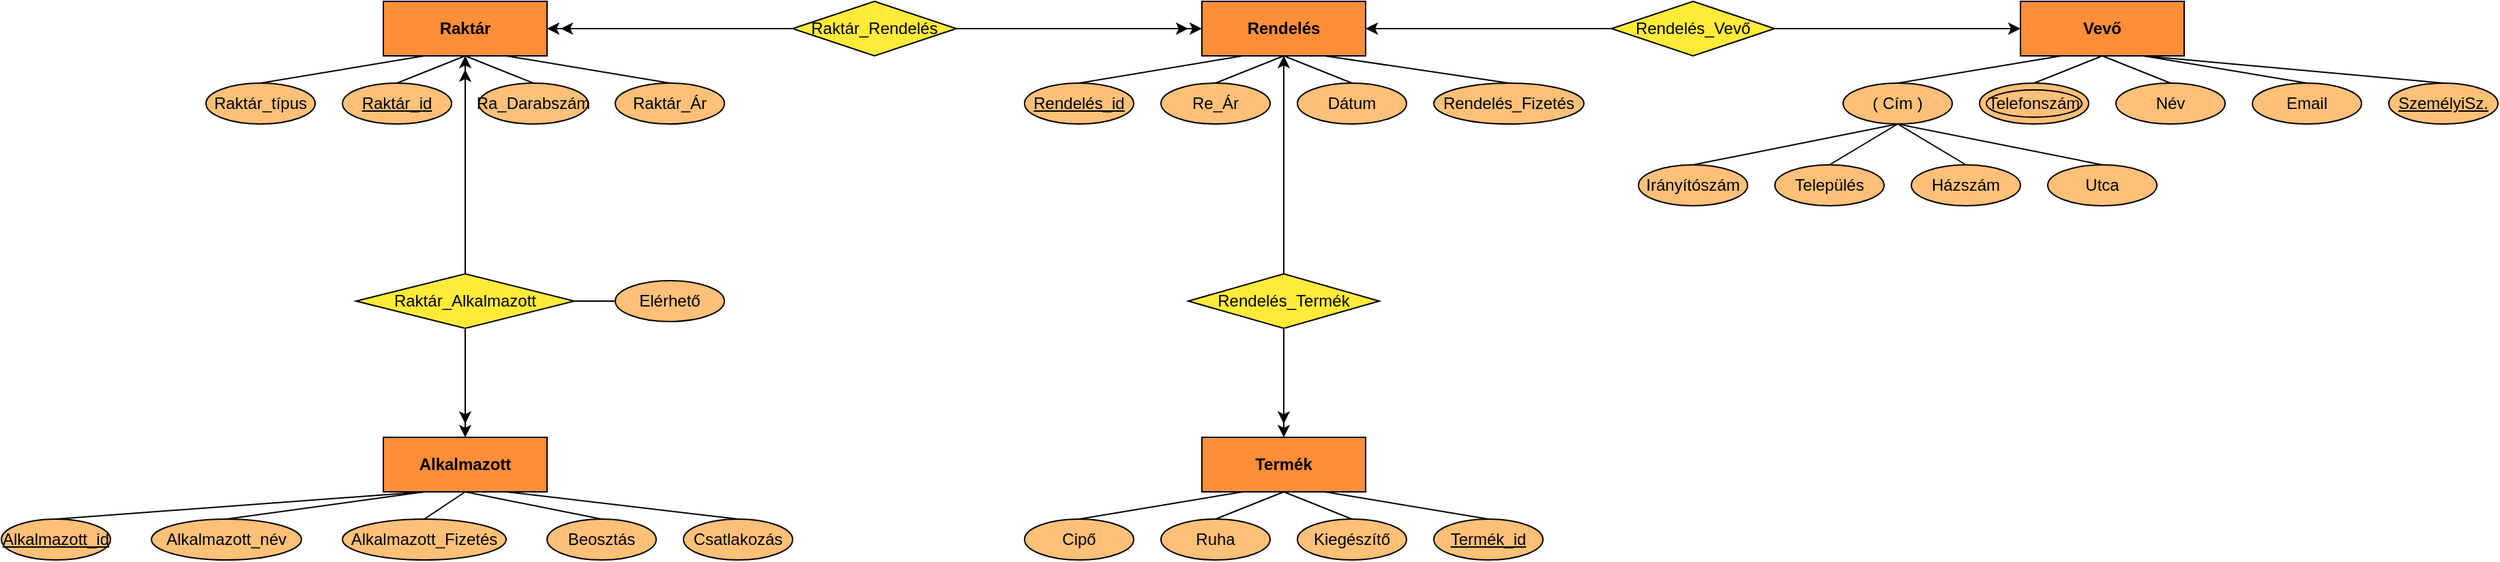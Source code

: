 <mxfile version="20.5.3" type="device"><diagram id="JWyrjXW2g8QeHH9JzdBX" name="Page-1"><mxGraphModel dx="1597" dy="829" grid="1" gridSize="10" guides="1" tooltips="1" connect="1" arrows="1" fold="1" page="1" pageScale="1" pageWidth="827" pageHeight="1169" math="0" shadow="0"><root><mxCell id="0"/><mxCell id="1" parent="0"/><mxCell id="tEUMl8RFiO48IWfRUBAN-1" value="&lt;b&gt;Raktár&lt;/b&gt;" style="rounded=0;whiteSpace=wrap;html=1;fillColor=#FF8E38;" parent="1" vertex="1"><mxGeometry x="320" y="320" width="120" height="40" as="geometry"/></mxCell><mxCell id="tEUMl8RFiO48IWfRUBAN-2" value="Raktár_típus" style="ellipse;whiteSpace=wrap;html=1;fillColor=#FFC078;" parent="1" vertex="1"><mxGeometry x="190" y="380" width="80" height="30" as="geometry"/></mxCell><mxCell id="tEUMl8RFiO48IWfRUBAN-3" value="Ra_Darabszám" style="ellipse;whiteSpace=wrap;html=1;fillColor=#FFC078;" parent="1" vertex="1"><mxGeometry x="390" y="380" width="80" height="30" as="geometry"/></mxCell><mxCell id="tEUMl8RFiO48IWfRUBAN-4" value="&lt;u&gt;Raktár_id&lt;/u&gt;" style="ellipse;whiteSpace=wrap;html=1;fillColor=#FFC078;" parent="1" vertex="1"><mxGeometry x="290" y="380" width="80" height="30" as="geometry"/></mxCell><mxCell id="tEUMl8RFiO48IWfRUBAN-5" value="Raktár_Ár" style="ellipse;whiteSpace=wrap;html=1;fillColor=#FFC078;" parent="1" vertex="1"><mxGeometry x="490" y="380" width="80" height="30" as="geometry"/></mxCell><mxCell id="tEUMl8RFiO48IWfRUBAN-6" value="" style="endArrow=none;html=1;rounded=0;entryX=0.25;entryY=1;entryDx=0;entryDy=0;exitX=0.5;exitY=0;exitDx=0;exitDy=0;" parent="1" source="tEUMl8RFiO48IWfRUBAN-2" target="tEUMl8RFiO48IWfRUBAN-1" edge="1"><mxGeometry width="50" height="50" relative="1" as="geometry"><mxPoint x="230" y="380" as="sourcePoint"/><mxPoint x="280" y="330" as="targetPoint"/></mxGeometry></mxCell><mxCell id="tEUMl8RFiO48IWfRUBAN-7" value="" style="endArrow=none;html=1;rounded=0;exitX=0.5;exitY=0;exitDx=0;exitDy=0;entryX=0.5;entryY=1;entryDx=0;entryDy=0;" parent="1" source="tEUMl8RFiO48IWfRUBAN-4" target="tEUMl8RFiO48IWfRUBAN-1" edge="1"><mxGeometry width="50" height="50" relative="1" as="geometry"><mxPoint x="390" y="390" as="sourcePoint"/><mxPoint x="390" y="360" as="targetPoint"/></mxGeometry></mxCell><mxCell id="tEUMl8RFiO48IWfRUBAN-8" value="" style="endArrow=none;html=1;rounded=0;exitX=0.5;exitY=0;exitDx=0;exitDy=0;entryX=0.5;entryY=1;entryDx=0;entryDy=0;" parent="1" source="tEUMl8RFiO48IWfRUBAN-3" target="tEUMl8RFiO48IWfRUBAN-1" edge="1"><mxGeometry width="50" height="50" relative="1" as="geometry"><mxPoint x="390" y="390" as="sourcePoint"/><mxPoint x="440" y="340" as="targetPoint"/></mxGeometry></mxCell><mxCell id="tEUMl8RFiO48IWfRUBAN-9" value="" style="endArrow=none;html=1;rounded=0;exitX=0.5;exitY=0;exitDx=0;exitDy=0;entryX=0.75;entryY=1;entryDx=0;entryDy=0;" parent="1" source="tEUMl8RFiO48IWfRUBAN-5" target="tEUMl8RFiO48IWfRUBAN-1" edge="1"><mxGeometry width="50" height="50" relative="1" as="geometry"><mxPoint x="390" y="390" as="sourcePoint"/><mxPoint x="440" y="340" as="targetPoint"/></mxGeometry></mxCell><mxCell id="tEUMl8RFiO48IWfRUBAN-10" value="&lt;b&gt;Alkalmazott&lt;/b&gt;" style="rounded=0;whiteSpace=wrap;html=1;fillColor=#FF8E38;" parent="1" vertex="1"><mxGeometry x="320" y="640" width="120" height="40" as="geometry"/></mxCell><mxCell id="tEUMl8RFiO48IWfRUBAN-11" value="Alkalmazott_név" style="ellipse;whiteSpace=wrap;html=1;fillColor=#FFC078;" parent="1" vertex="1"><mxGeometry x="150" y="700" width="110" height="30" as="geometry"/></mxCell><mxCell id="tEUMl8RFiO48IWfRUBAN-12" value="Csatlakozás" style="ellipse;whiteSpace=wrap;html=1;fillColor=#FFC078;" parent="1" vertex="1"><mxGeometry x="540" y="700" width="80" height="30" as="geometry"/></mxCell><mxCell id="tEUMl8RFiO48IWfRUBAN-13" value="Beosztás" style="ellipse;whiteSpace=wrap;html=1;fillColor=#FFC078;" parent="1" vertex="1"><mxGeometry x="440" y="700" width="80" height="30" as="geometry"/></mxCell><mxCell id="tEUMl8RFiO48IWfRUBAN-14" value="Alkalmazott_Fizetés" style="ellipse;whiteSpace=wrap;html=1;fillColor=#FFC078;" parent="1" vertex="1"><mxGeometry x="290" y="700" width="120" height="30" as="geometry"/></mxCell><mxCell id="tEUMl8RFiO48IWfRUBAN-15" value="" style="endArrow=none;html=1;rounded=0;exitX=0.5;exitY=0;exitDx=0;exitDy=0;entryX=0.25;entryY=1;entryDx=0;entryDy=0;" parent="1" source="tEUMl8RFiO48IWfRUBAN-11" target="tEUMl8RFiO48IWfRUBAN-10" edge="1"><mxGeometry width="50" height="50" relative="1" as="geometry"><mxPoint x="400" y="610" as="sourcePoint"/><mxPoint x="450" y="560" as="targetPoint"/></mxGeometry></mxCell><mxCell id="tEUMl8RFiO48IWfRUBAN-16" value="" style="endArrow=none;html=1;rounded=0;exitX=0.5;exitY=0;exitDx=0;exitDy=0;entryX=0.5;entryY=1;entryDx=0;entryDy=0;" parent="1" source="tEUMl8RFiO48IWfRUBAN-14" target="tEUMl8RFiO48IWfRUBAN-10" edge="1"><mxGeometry width="50" height="50" relative="1" as="geometry"><mxPoint x="400" y="610" as="sourcePoint"/><mxPoint x="450" y="560" as="targetPoint"/></mxGeometry></mxCell><mxCell id="tEUMl8RFiO48IWfRUBAN-17" value="" style="endArrow=none;html=1;rounded=0;exitX=0.5;exitY=0;exitDx=0;exitDy=0;entryX=0.5;entryY=1;entryDx=0;entryDy=0;" parent="1" source="tEUMl8RFiO48IWfRUBAN-13" target="tEUMl8RFiO48IWfRUBAN-10" edge="1"><mxGeometry width="50" height="50" relative="1" as="geometry"><mxPoint x="400" y="610" as="sourcePoint"/><mxPoint x="450" y="560" as="targetPoint"/></mxGeometry></mxCell><mxCell id="tEUMl8RFiO48IWfRUBAN-18" value="" style="endArrow=none;html=1;rounded=0;exitX=0.5;exitY=0;exitDx=0;exitDy=0;entryX=0.75;entryY=1;entryDx=0;entryDy=0;" parent="1" source="tEUMl8RFiO48IWfRUBAN-12" target="tEUMl8RFiO48IWfRUBAN-10" edge="1"><mxGeometry width="50" height="50" relative="1" as="geometry"><mxPoint x="400" y="610" as="sourcePoint"/><mxPoint x="450" y="560" as="targetPoint"/></mxGeometry></mxCell><mxCell id="tEUMl8RFiO48IWfRUBAN-19" value="Raktár_Alkalmazott" style="rhombus;whiteSpace=wrap;html=1;fillColor=#FFEB38;" parent="1" vertex="1"><mxGeometry x="300" y="520" width="160" height="40" as="geometry"/></mxCell><mxCell id="tEUMl8RFiO48IWfRUBAN-20" value="Elérhető" style="ellipse;whiteSpace=wrap;html=1;fillColor=#FFC078;" parent="1" vertex="1"><mxGeometry x="490" y="525" width="80" height="30" as="geometry"/></mxCell><mxCell id="tEUMl8RFiO48IWfRUBAN-21" value="" style="endArrow=none;html=1;rounded=0;entryX=0;entryY=0.5;entryDx=0;entryDy=0;exitX=1;exitY=0.5;exitDx=0;exitDy=0;" parent="1" source="tEUMl8RFiO48IWfRUBAN-19" target="tEUMl8RFiO48IWfRUBAN-20" edge="1"><mxGeometry width="50" height="50" relative="1" as="geometry"><mxPoint x="400" y="610" as="sourcePoint"/><mxPoint x="450" y="560" as="targetPoint"/></mxGeometry></mxCell><mxCell id="tEUMl8RFiO48IWfRUBAN-29" value="" style="endArrow=classic;html=1;rounded=0;exitX=0.5;exitY=1;exitDx=0;exitDy=0;entryX=0.5;entryY=0;entryDx=0;entryDy=0;" parent="1" source="tEUMl8RFiO48IWfRUBAN-19" target="tEUMl8RFiO48IWfRUBAN-10" edge="1"><mxGeometry width="50" height="50" relative="1" as="geometry"><mxPoint x="400" y="510" as="sourcePoint"/><mxPoint x="450" y="460" as="targetPoint"/></mxGeometry></mxCell><mxCell id="tEUMl8RFiO48IWfRUBAN-30" value="" style="endArrow=classic;html=1;rounded=0;exitX=0.5;exitY=1;exitDx=0;exitDy=0;" parent="1" source="tEUMl8RFiO48IWfRUBAN-19" edge="1"><mxGeometry width="50" height="50" relative="1" as="geometry"><mxPoint x="400" y="510" as="sourcePoint"/><mxPoint x="380" y="630" as="targetPoint"/></mxGeometry></mxCell><mxCell id="tEUMl8RFiO48IWfRUBAN-31" value="" style="endArrow=classic;html=1;rounded=0;exitX=0.5;exitY=0;exitDx=0;exitDy=0;entryX=0.5;entryY=1;entryDx=0;entryDy=0;" parent="1" source="tEUMl8RFiO48IWfRUBAN-19" target="tEUMl8RFiO48IWfRUBAN-1" edge="1"><mxGeometry width="50" height="50" relative="1" as="geometry"><mxPoint x="400" y="510" as="sourcePoint"/><mxPoint x="450" y="460" as="targetPoint"/></mxGeometry></mxCell><mxCell id="tEUMl8RFiO48IWfRUBAN-32" value="" style="endArrow=classic;html=1;rounded=0;exitX=0.5;exitY=0;exitDx=0;exitDy=0;" parent="1" source="tEUMl8RFiO48IWfRUBAN-19" edge="1"><mxGeometry width="50" height="50" relative="1" as="geometry"><mxPoint x="400" y="510" as="sourcePoint"/><mxPoint x="380" y="370" as="targetPoint"/></mxGeometry></mxCell><mxCell id="tEUMl8RFiO48IWfRUBAN-33" value="Raktár_Rendelés" style="rhombus;whiteSpace=wrap;html=1;fillColor=#FFEB38;" parent="1" vertex="1"><mxGeometry x="620" y="320" width="120" height="40" as="geometry"/></mxCell><mxCell id="tEUMl8RFiO48IWfRUBAN-34" value="" style="endArrow=classic;html=1;rounded=0;exitX=0;exitY=0.5;exitDx=0;exitDy=0;entryX=1;entryY=0.5;entryDx=0;entryDy=0;" parent="1" source="tEUMl8RFiO48IWfRUBAN-33" target="tEUMl8RFiO48IWfRUBAN-1" edge="1"><mxGeometry width="50" height="50" relative="1" as="geometry"><mxPoint x="550" y="420" as="sourcePoint"/><mxPoint x="600" y="370" as="targetPoint"/></mxGeometry></mxCell><mxCell id="tEUMl8RFiO48IWfRUBAN-35" value="" style="endArrow=classic;html=1;rounded=0;exitX=0;exitY=0.5;exitDx=0;exitDy=0;" parent="1" source="tEUMl8RFiO48IWfRUBAN-33" edge="1"><mxGeometry width="50" height="50" relative="1" as="geometry"><mxPoint x="550" y="420" as="sourcePoint"/><mxPoint x="450" y="340" as="targetPoint"/></mxGeometry></mxCell><mxCell id="tEUMl8RFiO48IWfRUBAN-36" value="&lt;b&gt;Rendelés&lt;/b&gt;" style="rounded=0;whiteSpace=wrap;html=1;fillColor=#FF8E38;" parent="1" vertex="1"><mxGeometry x="920" y="320" width="120" height="40" as="geometry"/></mxCell><mxCell id="tEUMl8RFiO48IWfRUBAN-37" value="" style="endArrow=classic;html=1;rounded=0;exitX=1;exitY=0.5;exitDx=0;exitDy=0;entryX=0;entryY=0.5;entryDx=0;entryDy=0;" parent="1" source="tEUMl8RFiO48IWfRUBAN-33" target="tEUMl8RFiO48IWfRUBAN-36" edge="1"><mxGeometry width="50" height="50" relative="1" as="geometry"><mxPoint x="670" y="420" as="sourcePoint"/><mxPoint x="720" y="370" as="targetPoint"/></mxGeometry></mxCell><mxCell id="tEUMl8RFiO48IWfRUBAN-38" value="" style="endArrow=classic;html=1;rounded=0;exitX=1;exitY=0.5;exitDx=0;exitDy=0;" parent="1" source="tEUMl8RFiO48IWfRUBAN-33" edge="1"><mxGeometry width="50" height="50" relative="1" as="geometry"><mxPoint x="670" y="420" as="sourcePoint"/><mxPoint x="910" y="340" as="targetPoint"/></mxGeometry></mxCell><mxCell id="tEUMl8RFiO48IWfRUBAN-39" value="Rendelés_Fizetés" style="ellipse;whiteSpace=wrap;html=1;fillColor=#FFC078;" parent="1" vertex="1"><mxGeometry x="1090" y="380" width="110" height="30" as="geometry"/></mxCell><mxCell id="tEUMl8RFiO48IWfRUBAN-40" value="Dátum" style="ellipse;whiteSpace=wrap;html=1;fillColor=#FFC078;" parent="1" vertex="1"><mxGeometry x="990" y="380" width="80" height="30" as="geometry"/></mxCell><mxCell id="tEUMl8RFiO48IWfRUBAN-41" value="Re_Ár" style="ellipse;whiteSpace=wrap;html=1;fillColor=#FFC078;" parent="1" vertex="1"><mxGeometry x="890" y="380" width="80" height="30" as="geometry"/></mxCell><mxCell id="tEUMl8RFiO48IWfRUBAN-42" value="&lt;u&gt;Rendelés_id&lt;/u&gt;" style="ellipse;whiteSpace=wrap;html=1;fillColor=#FFC078;" parent="1" vertex="1"><mxGeometry x="790" y="380" width="80" height="30" as="geometry"/></mxCell><mxCell id="tEUMl8RFiO48IWfRUBAN-43" value="" style="endArrow=none;html=1;rounded=0;exitX=0.5;exitY=0;exitDx=0;exitDy=0;entryX=0.25;entryY=1;entryDx=0;entryDy=0;" parent="1" source="tEUMl8RFiO48IWfRUBAN-42" target="tEUMl8RFiO48IWfRUBAN-36" edge="1"><mxGeometry width="50" height="50" relative="1" as="geometry"><mxPoint x="970" y="420" as="sourcePoint"/><mxPoint x="1020" y="370" as="targetPoint"/></mxGeometry></mxCell><mxCell id="tEUMl8RFiO48IWfRUBAN-44" value="" style="endArrow=none;html=1;rounded=0;exitX=0.5;exitY=0;exitDx=0;exitDy=0;entryX=0.5;entryY=1;entryDx=0;entryDy=0;" parent="1" source="tEUMl8RFiO48IWfRUBAN-41" target="tEUMl8RFiO48IWfRUBAN-36" edge="1"><mxGeometry width="50" height="50" relative="1" as="geometry"><mxPoint x="970" y="420" as="sourcePoint"/><mxPoint x="1020" y="370" as="targetPoint"/></mxGeometry></mxCell><mxCell id="tEUMl8RFiO48IWfRUBAN-45" value="" style="endArrow=none;html=1;rounded=0;exitX=0.5;exitY=0;exitDx=0;exitDy=0;entryX=0.5;entryY=1;entryDx=0;entryDy=0;" parent="1" source="tEUMl8RFiO48IWfRUBAN-40" target="tEUMl8RFiO48IWfRUBAN-36" edge="1"><mxGeometry width="50" height="50" relative="1" as="geometry"><mxPoint x="970" y="420" as="sourcePoint"/><mxPoint x="1020" y="370" as="targetPoint"/></mxGeometry></mxCell><mxCell id="tEUMl8RFiO48IWfRUBAN-46" value="" style="endArrow=none;html=1;rounded=0;exitX=0.5;exitY=0;exitDx=0;exitDy=0;entryX=0.75;entryY=1;entryDx=0;entryDy=0;" parent="1" source="tEUMl8RFiO48IWfRUBAN-39" target="tEUMl8RFiO48IWfRUBAN-36" edge="1"><mxGeometry width="50" height="50" relative="1" as="geometry"><mxPoint x="970" y="420" as="sourcePoint"/><mxPoint x="1020" y="370" as="targetPoint"/></mxGeometry></mxCell><mxCell id="tEUMl8RFiO48IWfRUBAN-47" value="Rendelés_Termék" style="rhombus;whiteSpace=wrap;html=1;fillColor=#FFEB38;" parent="1" vertex="1"><mxGeometry x="910" y="520" width="140" height="40" as="geometry"/></mxCell><mxCell id="tEUMl8RFiO48IWfRUBAN-48" value="" style="endArrow=classic;html=1;rounded=0;exitX=0.5;exitY=0;exitDx=0;exitDy=0;entryX=0.5;entryY=1;entryDx=0;entryDy=0;" parent="1" source="tEUMl8RFiO48IWfRUBAN-47" target="tEUMl8RFiO48IWfRUBAN-36" edge="1"><mxGeometry width="50" height="50" relative="1" as="geometry"><mxPoint x="900" y="450" as="sourcePoint"/><mxPoint x="930" y="460" as="targetPoint"/></mxGeometry></mxCell><mxCell id="tEUMl8RFiO48IWfRUBAN-49" value="&lt;b&gt;Termék&lt;/b&gt;" style="rounded=0;whiteSpace=wrap;html=1;fillColor=#FF8E38;" parent="1" vertex="1"><mxGeometry x="920" y="640" width="120" height="40" as="geometry"/></mxCell><mxCell id="tEUMl8RFiO48IWfRUBAN-50" value="" style="endArrow=classic;html=1;rounded=0;exitX=0.5;exitY=1;exitDx=0;exitDy=0;entryX=0.5;entryY=0;entryDx=0;entryDy=0;" parent="1" source="tEUMl8RFiO48IWfRUBAN-47" target="tEUMl8RFiO48IWfRUBAN-49" edge="1"><mxGeometry width="50" height="50" relative="1" as="geometry"><mxPoint x="620" y="630" as="sourcePoint"/><mxPoint x="670" y="580" as="targetPoint"/></mxGeometry></mxCell><mxCell id="tEUMl8RFiO48IWfRUBAN-51" value="" style="endArrow=classic;html=1;rounded=0;exitX=0.5;exitY=1;exitDx=0;exitDy=0;" parent="1" source="tEUMl8RFiO48IWfRUBAN-47" edge="1"><mxGeometry width="50" height="50" relative="1" as="geometry"><mxPoint x="620" y="630" as="sourcePoint"/><mxPoint x="980" y="630" as="targetPoint"/></mxGeometry></mxCell><mxCell id="tEUMl8RFiO48IWfRUBAN-52" value="Ruha" style="ellipse;whiteSpace=wrap;html=1;fillColor=#FFC078;" parent="1" vertex="1"><mxGeometry x="890" y="700" width="80" height="30" as="geometry"/></mxCell><mxCell id="tEUMl8RFiO48IWfRUBAN-53" value="&lt;u&gt;Termék_id&lt;/u&gt;" style="ellipse;whiteSpace=wrap;html=1;fillColor=#FFC078;" parent="1" vertex="1"><mxGeometry x="1090" y="700" width="80" height="30" as="geometry"/></mxCell><mxCell id="tEUMl8RFiO48IWfRUBAN-54" value="Kiegészítő" style="ellipse;whiteSpace=wrap;html=1;fillColor=#FFC078;" parent="1" vertex="1"><mxGeometry x="990" y="700" width="80" height="30" as="geometry"/></mxCell><mxCell id="tEUMl8RFiO48IWfRUBAN-55" value="Cipő" style="ellipse;whiteSpace=wrap;html=1;fillColor=#FFC078;" parent="1" vertex="1"><mxGeometry x="790" y="700" width="80" height="30" as="geometry"/></mxCell><mxCell id="tEUMl8RFiO48IWfRUBAN-56" value="" style="endArrow=none;html=1;rounded=0;exitX=0.5;exitY=0;exitDx=0;exitDy=0;entryX=0.25;entryY=1;entryDx=0;entryDy=0;" parent="1" source="tEUMl8RFiO48IWfRUBAN-55" target="tEUMl8RFiO48IWfRUBAN-49" edge="1"><mxGeometry width="50" height="50" relative="1" as="geometry"><mxPoint x="910" y="630" as="sourcePoint"/><mxPoint x="960" y="580" as="targetPoint"/></mxGeometry></mxCell><mxCell id="tEUMl8RFiO48IWfRUBAN-57" value="" style="endArrow=none;html=1;rounded=0;exitX=0.5;exitY=0;exitDx=0;exitDy=0;entryX=0.5;entryY=1;entryDx=0;entryDy=0;" parent="1" source="tEUMl8RFiO48IWfRUBAN-52" target="tEUMl8RFiO48IWfRUBAN-49" edge="1"><mxGeometry width="50" height="50" relative="1" as="geometry"><mxPoint x="910" y="630" as="sourcePoint"/><mxPoint x="960" y="580" as="targetPoint"/></mxGeometry></mxCell><mxCell id="tEUMl8RFiO48IWfRUBAN-58" value="" style="endArrow=none;html=1;rounded=0;exitX=0.5;exitY=0;exitDx=0;exitDy=0;entryX=0.5;entryY=1;entryDx=0;entryDy=0;" parent="1" source="tEUMl8RFiO48IWfRUBAN-54" target="tEUMl8RFiO48IWfRUBAN-49" edge="1"><mxGeometry width="50" height="50" relative="1" as="geometry"><mxPoint x="910" y="630" as="sourcePoint"/><mxPoint x="960" y="580" as="targetPoint"/></mxGeometry></mxCell><mxCell id="tEUMl8RFiO48IWfRUBAN-59" value="" style="endArrow=none;html=1;rounded=0;exitX=0.5;exitY=0;exitDx=0;exitDy=0;entryX=0.75;entryY=1;entryDx=0;entryDy=0;" parent="1" source="tEUMl8RFiO48IWfRUBAN-53" target="tEUMl8RFiO48IWfRUBAN-49" edge="1"><mxGeometry width="50" height="50" relative="1" as="geometry"><mxPoint x="910" y="630" as="sourcePoint"/><mxPoint x="960" y="580" as="targetPoint"/></mxGeometry></mxCell><mxCell id="tEUMl8RFiO48IWfRUBAN-60" value="Rendelés_Vevő" style="rhombus;whiteSpace=wrap;html=1;fillColor=#FFEB38;" parent="1" vertex="1"><mxGeometry x="1220.25" y="320" width="119.5" height="40" as="geometry"/></mxCell><mxCell id="tEUMl8RFiO48IWfRUBAN-61" value="" style="endArrow=classic;html=1;rounded=0;exitX=0;exitY=0.5;exitDx=0;exitDy=0;entryX=1;entryY=0.5;entryDx=0;entryDy=0;" parent="1" source="tEUMl8RFiO48IWfRUBAN-60" target="tEUMl8RFiO48IWfRUBAN-36" edge="1"><mxGeometry width="50" height="50" relative="1" as="geometry"><mxPoint x="1120" y="450" as="sourcePoint"/><mxPoint x="1170" y="400" as="targetPoint"/></mxGeometry></mxCell><mxCell id="tEUMl8RFiO48IWfRUBAN-62" value="&lt;b&gt;Vevő&lt;/b&gt;" style="rounded=0;whiteSpace=wrap;html=1;fillColor=#FF8E38;" parent="1" vertex="1"><mxGeometry x="1520" y="320" width="120" height="40" as="geometry"/></mxCell><mxCell id="tEUMl8RFiO48IWfRUBAN-63" value="" style="endArrow=classic;html=1;rounded=0;exitX=1;exitY=0.5;exitDx=0;exitDy=0;entryX=0;entryY=0.5;entryDx=0;entryDy=0;" parent="1" source="tEUMl8RFiO48IWfRUBAN-60" target="tEUMl8RFiO48IWfRUBAN-62" edge="1"><mxGeometry width="50" height="50" relative="1" as="geometry"><mxPoint x="1120" y="450" as="sourcePoint"/><mxPoint x="1170" y="400" as="targetPoint"/></mxGeometry></mxCell><mxCell id="tEUMl8RFiO48IWfRUBAN-67" value="Név" style="ellipse;whiteSpace=wrap;html=1;fillColor=#FFC078;" parent="1" vertex="1"><mxGeometry x="1590" y="380" width="80" height="30" as="geometry"/></mxCell><mxCell id="tEUMl8RFiO48IWfRUBAN-68" value="" style="ellipse;whiteSpace=wrap;html=1;fillColor=#FFC078;" parent="1" vertex="1"><mxGeometry x="1490" y="380" width="80" height="30" as="geometry"/></mxCell><mxCell id="tEUMl8RFiO48IWfRUBAN-69" value="Email" style="ellipse;whiteSpace=wrap;html=1;fillColor=#FFC078;" parent="1" vertex="1"><mxGeometry x="1690" y="380" width="80" height="30" as="geometry"/></mxCell><mxCell id="tEUMl8RFiO48IWfRUBAN-70" value="( Cím )" style="ellipse;whiteSpace=wrap;html=1;fillColor=#FFC078;" parent="1" vertex="1"><mxGeometry x="1390" y="380" width="80" height="30" as="geometry"/></mxCell><mxCell id="tEUMl8RFiO48IWfRUBAN-71" value="Telefonszám" style="ellipse;whiteSpace=wrap;html=1;fillColor=#FFC078;" parent="1" vertex="1"><mxGeometry x="1495" y="385" width="70" height="20" as="geometry"/></mxCell><mxCell id="tEUMl8RFiO48IWfRUBAN-72" value="" style="endArrow=none;html=1;rounded=0;exitX=0.5;exitY=0;exitDx=0;exitDy=0;entryX=0.25;entryY=1;entryDx=0;entryDy=0;" parent="1" source="tEUMl8RFiO48IWfRUBAN-70" target="tEUMl8RFiO48IWfRUBAN-62" edge="1"><mxGeometry width="50" height="50" relative="1" as="geometry"><mxPoint x="1480" y="410" as="sourcePoint"/><mxPoint x="1530" y="360" as="targetPoint"/></mxGeometry></mxCell><mxCell id="tEUMl8RFiO48IWfRUBAN-73" value="" style="endArrow=none;html=1;rounded=0;exitX=0.5;exitY=0;exitDx=0;exitDy=0;entryX=0.5;entryY=1;entryDx=0;entryDy=0;" parent="1" source="tEUMl8RFiO48IWfRUBAN-68" target="tEUMl8RFiO48IWfRUBAN-62" edge="1"><mxGeometry width="50" height="50" relative="1" as="geometry"><mxPoint x="1480" y="410" as="sourcePoint"/><mxPoint x="1530" y="360" as="targetPoint"/></mxGeometry></mxCell><mxCell id="tEUMl8RFiO48IWfRUBAN-74" value="" style="endArrow=none;html=1;rounded=0;exitX=0.5;exitY=0;exitDx=0;exitDy=0;entryX=0.5;entryY=1;entryDx=0;entryDy=0;" parent="1" source="tEUMl8RFiO48IWfRUBAN-67" target="tEUMl8RFiO48IWfRUBAN-62" edge="1"><mxGeometry width="50" height="50" relative="1" as="geometry"><mxPoint x="1480" y="410" as="sourcePoint"/><mxPoint x="1530" y="360" as="targetPoint"/></mxGeometry></mxCell><mxCell id="tEUMl8RFiO48IWfRUBAN-75" value="" style="endArrow=none;html=1;rounded=0;exitX=0.5;exitY=0;exitDx=0;exitDy=0;entryX=0.75;entryY=1;entryDx=0;entryDy=0;" parent="1" source="tEUMl8RFiO48IWfRUBAN-69" target="tEUMl8RFiO48IWfRUBAN-62" edge="1"><mxGeometry width="50" height="50" relative="1" as="geometry"><mxPoint x="1480" y="410" as="sourcePoint"/><mxPoint x="1530" y="360" as="targetPoint"/></mxGeometry></mxCell><mxCell id="tEUMl8RFiO48IWfRUBAN-76" value="Település" style="ellipse;whiteSpace=wrap;html=1;fillColor=#FFC078;" parent="1" vertex="1"><mxGeometry x="1340" y="440" width="80" height="30" as="geometry"/></mxCell><mxCell id="tEUMl8RFiO48IWfRUBAN-77" value="Irányítószám" style="ellipse;whiteSpace=wrap;html=1;fillColor=#FFC078;" parent="1" vertex="1"><mxGeometry x="1240" y="440" width="80" height="30" as="geometry"/></mxCell><mxCell id="tEUMl8RFiO48IWfRUBAN-78" value="Utca" style="ellipse;whiteSpace=wrap;html=1;fillColor=#FFC078;" parent="1" vertex="1"><mxGeometry x="1540" y="440" width="80" height="30" as="geometry"/></mxCell><mxCell id="tEUMl8RFiO48IWfRUBAN-79" value="Házszám" style="ellipse;whiteSpace=wrap;html=1;fillColor=#FFC078;" parent="1" vertex="1"><mxGeometry x="1440" y="440" width="80" height="30" as="geometry"/></mxCell><mxCell id="tEUMl8RFiO48IWfRUBAN-80" value="" style="endArrow=none;html=1;rounded=0;exitX=0.5;exitY=0;exitDx=0;exitDy=0;entryX=0.5;entryY=1;entryDx=0;entryDy=0;" parent="1" source="tEUMl8RFiO48IWfRUBAN-77" target="tEUMl8RFiO48IWfRUBAN-70" edge="1"><mxGeometry width="50" height="50" relative="1" as="geometry"><mxPoint x="1480" y="410" as="sourcePoint"/><mxPoint x="1530" y="360" as="targetPoint"/></mxGeometry></mxCell><mxCell id="tEUMl8RFiO48IWfRUBAN-81" value="" style="endArrow=none;html=1;rounded=0;exitX=0.5;exitY=0;exitDx=0;exitDy=0;entryX=0.5;entryY=1;entryDx=0;entryDy=0;" parent="1" source="tEUMl8RFiO48IWfRUBAN-76" target="tEUMl8RFiO48IWfRUBAN-70" edge="1"><mxGeometry width="50" height="50" relative="1" as="geometry"><mxPoint x="1480" y="410" as="sourcePoint"/><mxPoint x="1530" y="360" as="targetPoint"/></mxGeometry></mxCell><mxCell id="tEUMl8RFiO48IWfRUBAN-82" value="" style="endArrow=none;html=1;rounded=0;exitX=0.5;exitY=0;exitDx=0;exitDy=0;entryX=0.5;entryY=1;entryDx=0;entryDy=0;" parent="1" source="tEUMl8RFiO48IWfRUBAN-79" target="tEUMl8RFiO48IWfRUBAN-70" edge="1"><mxGeometry width="50" height="50" relative="1" as="geometry"><mxPoint x="1480" y="410" as="sourcePoint"/><mxPoint x="1530" y="360" as="targetPoint"/></mxGeometry></mxCell><mxCell id="tEUMl8RFiO48IWfRUBAN-83" value="" style="endArrow=none;html=1;rounded=0;exitX=0.5;exitY=0;exitDx=0;exitDy=0;entryX=0.5;entryY=1;entryDx=0;entryDy=0;" parent="1" source="tEUMl8RFiO48IWfRUBAN-78" target="tEUMl8RFiO48IWfRUBAN-70" edge="1"><mxGeometry width="50" height="50" relative="1" as="geometry"><mxPoint x="1480" y="410" as="sourcePoint"/><mxPoint x="1530" y="360" as="targetPoint"/></mxGeometry></mxCell><mxCell id="B5qoFrYDz85oyl8OCjrZ-1" value="&lt;u&gt;SzemélyiSz.&lt;/u&gt;" style="ellipse;whiteSpace=wrap;html=1;fillColor=#FFC078;" parent="1" vertex="1"><mxGeometry x="1790" y="380" width="80" height="30" as="geometry"/></mxCell><mxCell id="B5qoFrYDz85oyl8OCjrZ-3" value="" style="endArrow=none;html=1;rounded=0;entryX=0.5;entryY=0;entryDx=0;entryDy=0;exitX=0.75;exitY=1;exitDx=0;exitDy=0;" parent="1" source="tEUMl8RFiO48IWfRUBAN-62" target="B5qoFrYDz85oyl8OCjrZ-1" edge="1"><mxGeometry width="50" height="50" relative="1" as="geometry"><mxPoint x="1640" y="330" as="sourcePoint"/><mxPoint x="1690" y="280" as="targetPoint"/></mxGeometry></mxCell><mxCell id="L3nyX4tyIEdV1lHrN0_J-1" value="&lt;u&gt;Alkalmazott_id&lt;/u&gt;" style="ellipse;whiteSpace=wrap;html=1;fillColor=#FFC078;" parent="1" vertex="1"><mxGeometry x="40" y="700" width="80" height="30" as="geometry"/></mxCell><mxCell id="L3nyX4tyIEdV1lHrN0_J-2" value="" style="endArrow=none;html=1;rounded=0;exitX=0.5;exitY=0;exitDx=0;exitDy=0;entryX=0.25;entryY=1;entryDx=0;entryDy=0;" parent="1" source="L3nyX4tyIEdV1lHrN0_J-1" target="tEUMl8RFiO48IWfRUBAN-10" edge="1"><mxGeometry width="50" height="50" relative="1" as="geometry"><mxPoint x="510" y="610" as="sourcePoint"/><mxPoint x="560" y="560" as="targetPoint"/></mxGeometry></mxCell></root></mxGraphModel></diagram></mxfile>